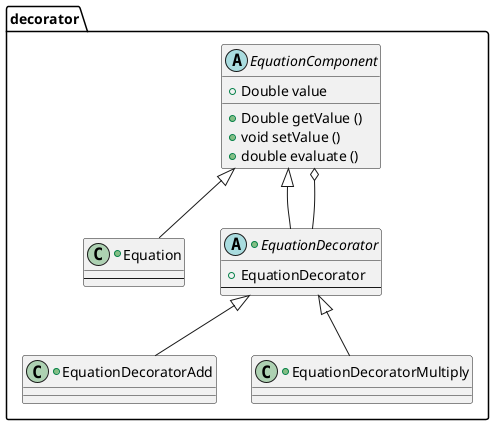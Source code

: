@startuml

package decorator{

    abstract class  EquationComponent {
            +{field} Double value
            +{method} Double getValue ()
            +{method} void setValue ()
            +{method} double evaluate ()
    }

    +class Equation extends EquationComponent {
        --
    }

    +abstract class EquationDecorator extends EquationComponent{
            +{field} EquationDecorator
        --
    }

    +class EquationDecoratorAdd extends EquationDecorator {

    }

    +class EquationDecoratorMultiply extends EquationDecorator {

    }

    EquationDecorator --o EquationComponent







}

@enduml